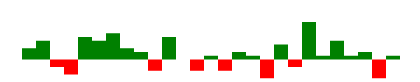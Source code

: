 {
  "$schema": "https://vega.github.io/schema/vega/v5.json",
  "width": 210,
  "height": 30,
  "padding": 0,
  "data": [
    {
      "name": "table",
      "values": [
        {
          "game": "g1",
          "diff": 3
        },
        {
          "game": "g2",
          "diff": 5
        },
        {
          "game": "g3",
          "diff": -2
        },
        {
          "game": "g4",
          "diff": -4
        },
        {
          "game": "g5",
          "diff": 6
        },
        {
          "game": "g6",
          "diff": 5
        },
        {
          "game": "g7",
          "diff": 7
        },
        {
          "game": "g8",
          "diff": 3
        },
        {
          "game": "g9",
          "diff": 2
        },
                {
          "game": "g10",
          "diff": -3
        },
                {
          "game": "g11",
          "diff": 6
        },
                {
          "game": "g12",
          "diff": 0
        },
                {
          "game": "g13",
          "diff": -3
        },
                {
          "game": "g14",
          "diff": 1
        },
                {
          "game": "g15",
          "diff": -3
        },
                {
          "game": "g16",
          "diff": 2
        },
                {
          "game": "g17",
          "diff": 1
        },
                {
          "game": "g18",
          "diff": -5
        },
                {
          "game": "g19",
          "diff": 4
        },
                {
          "game": "g20",
          "diff": -2
        },
                {
          "game": "g21",
          "diff": 10
        },
                {
          "game": "g22",
          "diff": 1
        },
                {
          "game": "g23",
          "diff": 5
        },
                {
          "game": "g24",
          "diff": 1
        },
                {
          "game": "g25",
          "diff": 2
        },
                {
          "game": "g26",
          "diff": -5
        },
                {
          "game": "g27",
          "diff": 1
        }
      ]
    }
  ],
  "signals": [
    {
      "name": "tooltip",
      "value": {},
      "on": [
        {
          "events": "rect:mouseover",
          "update": "datum"
        },
        {
          "events": "rect:mouseout",
          "update": "{}"
        }
      ]
    }
  ],
  "scales": [
    {
      "name": "xscale",
      "type": "band",
      "domain": {
        "data": "table",
        "field": "game"
      },
      "range": "width",
      "padding": 0.05,
      "round": true
    },
    {
      "name": "yscale",
      "domain": {
        "data": "table",
        "field": "diff"
      },
      "nice": true,
      "range": "height"
    }
  ],
  "axes": [
    {
      "orient": "bottom",
      "scale": "xscale",
      "labels": false,
      "ticks": false
    },
    {
      "orient": "right",
      "scale": "yscale",
      "labels": false,
      "ticks": false
    }
  ],
  "marks": [
    {
      "type": "rect",
      "from": {
        "data": "table"
      },
      "encode": {
        "enter": {
          "x": {
            "scale": "xscale",
            "field": "game"
          },
          "width": {
            "scale": "xscale",
            "band": 1
          },
          "y": {
            "scale": "yscale",
            "field": "diff"
          },
          "y2": {
            "scale": "yscale",
            "value": 0
          },
          "fill": [
            {
              "test": "datum.diff > 0",
              "value": "green"
            },
            {
              "value": "red"
            }
          ]
        },
        "update": {
          "fill": [
            {
              "test": "datum.diff > 0",
              "value": "green"
            },
            {
              "value": "red"
            }
          ]
        },
        "hover": {
          "fill": {
            "value": "black"
          }
        }
      }
    },
    {
      "type": "text",
      "encode": {
        "enter": {
          "align": {
            "value": "center"
          },
          "baseline": {
            "value": "bottom"
          },
          "fill": {
            "value": "#333"
          }
        },
        "update": {
          "x": {
            "scale": "xscale",
            "signal": "tooltip.game",
            "band": 0.5
          },
          "y": {
            "scale": "yscale",
            "signal": "tooltip.diff",
            "offset": 0.05
          },
          "text": {
            "signal": "tooltip.diff"
          },
          "fillOpacity": [
            {
              "test": "datum === tooltip",
              "value": 0
            },
            {
              "value": 1
            }
          ]
        }
      }
    }
  ],
  "config": {}
}
